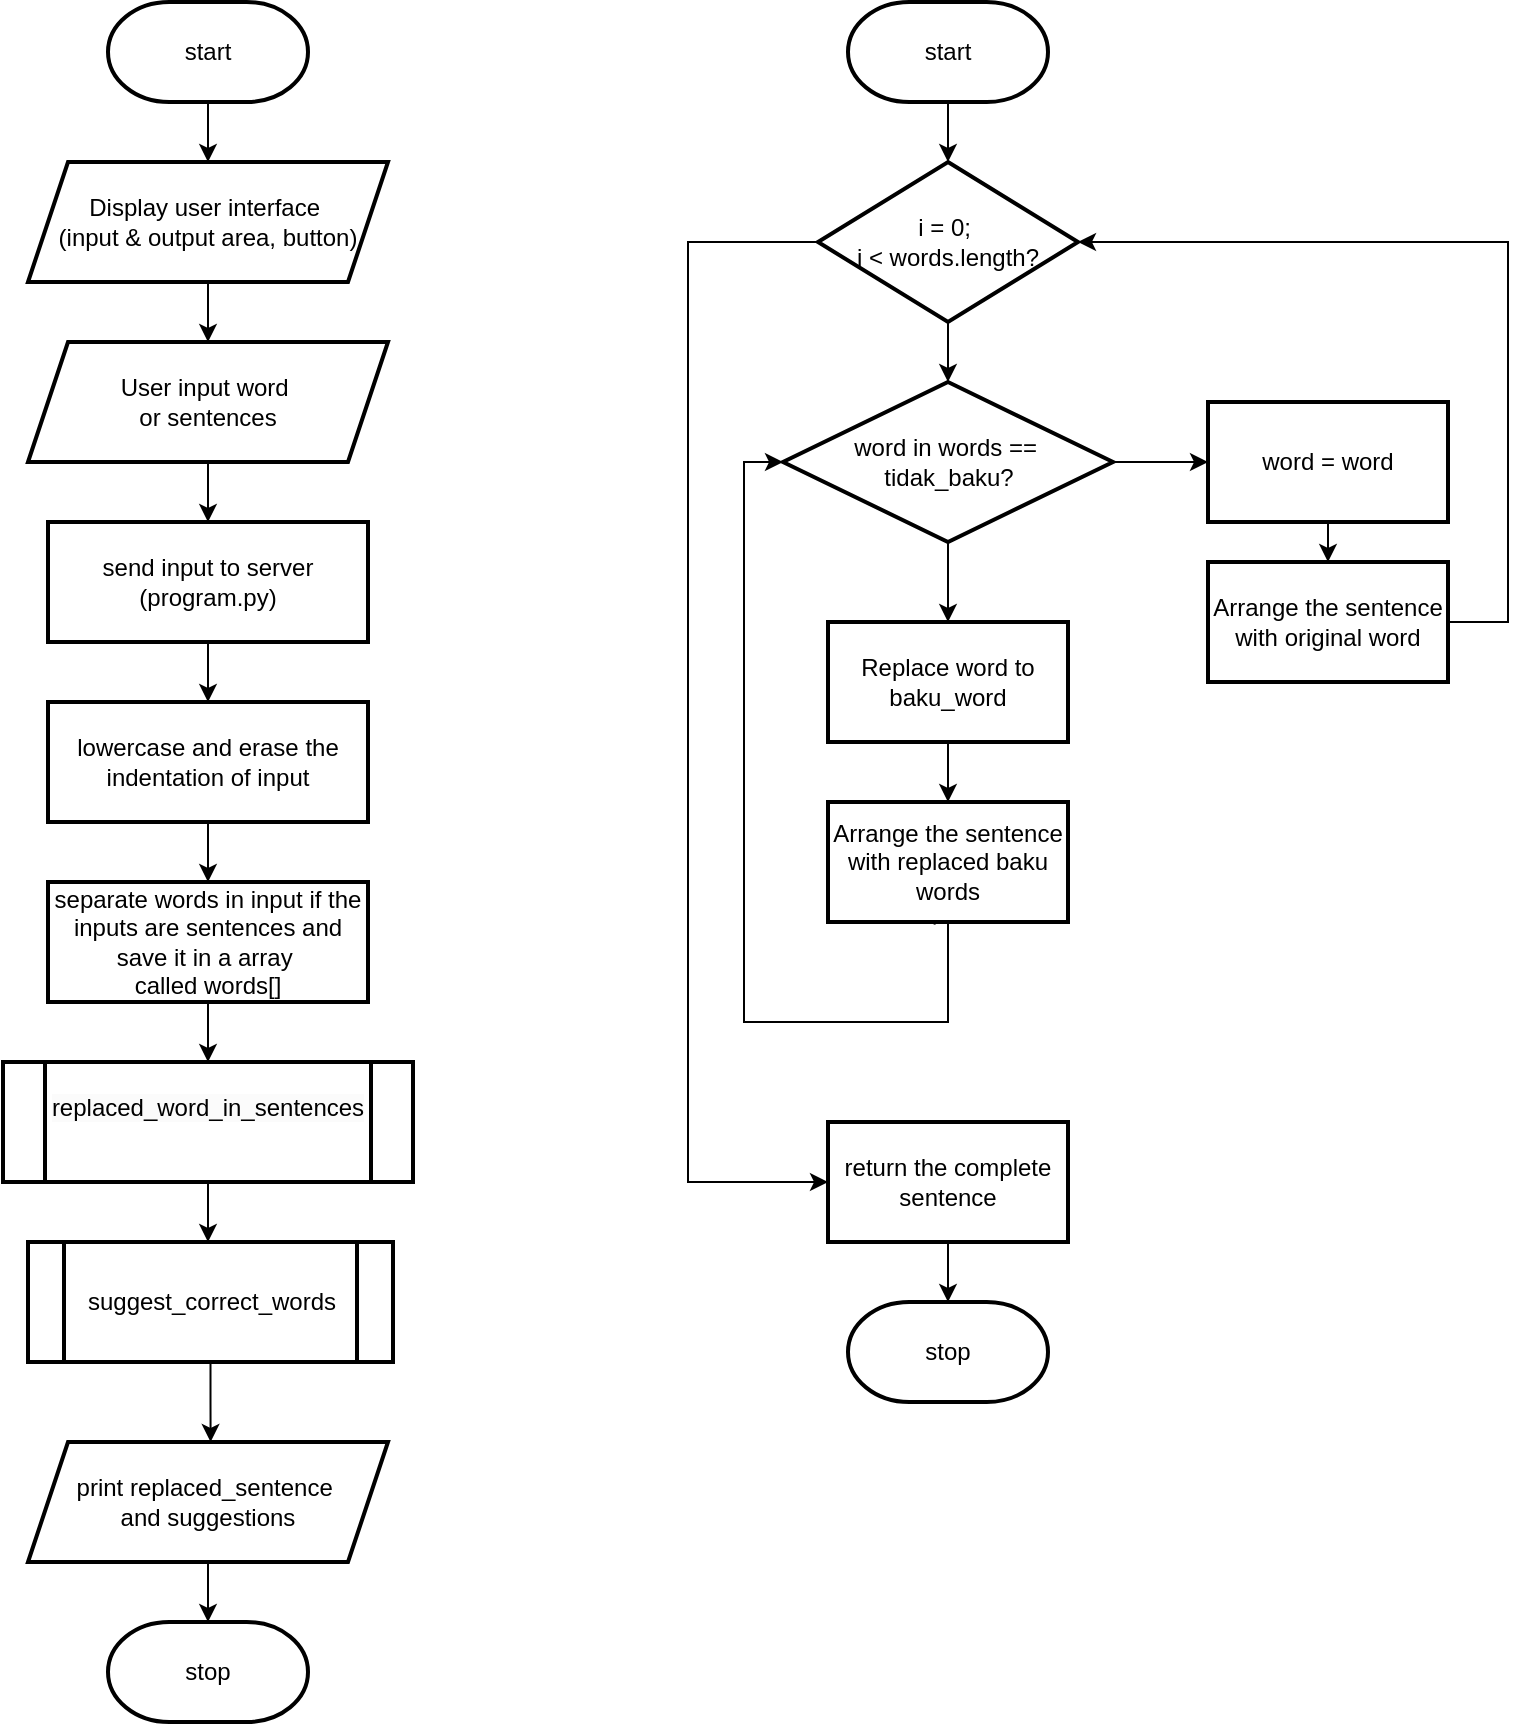 <mxfile version="24.2.1" type="github">
  <diagram name="Page-1" id="gPnPxGPBOq06z64sH9ZT">
    <mxGraphModel dx="934" dy="525" grid="1" gridSize="10" guides="1" tooltips="1" connect="1" arrows="1" fold="1" page="1" pageScale="1" pageWidth="850" pageHeight="1100" math="0" shadow="0">
      <root>
        <mxCell id="0" />
        <mxCell id="1" parent="0" />
        <mxCell id="5K_x0z57HTdzbEpRqYX4-5" value="" style="edgeStyle=orthogonalEdgeStyle;rounded=0;orthogonalLoop=1;jettySize=auto;html=1;" edge="1" parent="1" source="5K_x0z57HTdzbEpRqYX4-1" target="5K_x0z57HTdzbEpRqYX4-4">
          <mxGeometry relative="1" as="geometry" />
        </mxCell>
        <mxCell id="5K_x0z57HTdzbEpRqYX4-1" value="start" style="strokeWidth=2;html=1;shape=mxgraph.flowchart.terminator;whiteSpace=wrap;" vertex="1" parent="1">
          <mxGeometry x="150" y="60" width="100" height="50" as="geometry" />
        </mxCell>
        <mxCell id="5K_x0z57HTdzbEpRqYX4-7" value="" style="edgeStyle=orthogonalEdgeStyle;rounded=0;orthogonalLoop=1;jettySize=auto;html=1;" edge="1" parent="1" source="5K_x0z57HTdzbEpRqYX4-4" target="5K_x0z57HTdzbEpRqYX4-6">
          <mxGeometry relative="1" as="geometry" />
        </mxCell>
        <mxCell id="5K_x0z57HTdzbEpRqYX4-4" value="Display user interface&amp;nbsp;&lt;div&gt;(input &amp;amp; output area, button)&lt;/div&gt;" style="shape=parallelogram;perimeter=parallelogramPerimeter;whiteSpace=wrap;html=1;fixedSize=1;strokeWidth=2;" vertex="1" parent="1">
          <mxGeometry x="110" y="140" width="180" height="60" as="geometry" />
        </mxCell>
        <mxCell id="5K_x0z57HTdzbEpRqYX4-9" value="" style="edgeStyle=orthogonalEdgeStyle;rounded=0;orthogonalLoop=1;jettySize=auto;html=1;" edge="1" parent="1" source="5K_x0z57HTdzbEpRqYX4-6" target="5K_x0z57HTdzbEpRqYX4-8">
          <mxGeometry relative="1" as="geometry" />
        </mxCell>
        <mxCell id="5K_x0z57HTdzbEpRqYX4-6" value="User input word&amp;nbsp;&lt;div&gt;or sentences&lt;/div&gt;" style="shape=parallelogram;perimeter=parallelogramPerimeter;whiteSpace=wrap;html=1;fixedSize=1;strokeWidth=2;" vertex="1" parent="1">
          <mxGeometry x="110" y="230" width="180" height="60" as="geometry" />
        </mxCell>
        <mxCell id="5K_x0z57HTdzbEpRqYX4-13" value="" style="edgeStyle=orthogonalEdgeStyle;rounded=0;orthogonalLoop=1;jettySize=auto;html=1;" edge="1" parent="1" source="5K_x0z57HTdzbEpRqYX4-8" target="5K_x0z57HTdzbEpRqYX4-12">
          <mxGeometry relative="1" as="geometry" />
        </mxCell>
        <mxCell id="5K_x0z57HTdzbEpRqYX4-8" value="send input to server (program.py)" style="whiteSpace=wrap;html=1;strokeWidth=2;" vertex="1" parent="1">
          <mxGeometry x="120" y="320" width="160" height="60" as="geometry" />
        </mxCell>
        <mxCell id="5K_x0z57HTdzbEpRqYX4-15" value="" style="edgeStyle=orthogonalEdgeStyle;rounded=0;orthogonalLoop=1;jettySize=auto;html=1;" edge="1" parent="1" source="5K_x0z57HTdzbEpRqYX4-18">
          <mxGeometry relative="1" as="geometry">
            <mxPoint x="200" y="590" as="targetPoint" />
          </mxGeometry>
        </mxCell>
        <mxCell id="5K_x0z57HTdzbEpRqYX4-12" value="lowercase and erase the indentation of input" style="whiteSpace=wrap;html=1;strokeWidth=2;" vertex="1" parent="1">
          <mxGeometry x="120" y="410" width="160" height="60" as="geometry" />
        </mxCell>
        <mxCell id="5K_x0z57HTdzbEpRqYX4-17" value="" style="edgeStyle=orthogonalEdgeStyle;rounded=0;orthogonalLoop=1;jettySize=auto;html=1;" edge="1" parent="1">
          <mxGeometry relative="1" as="geometry">
            <mxPoint x="200" y="650" as="sourcePoint" />
            <mxPoint x="200" y="680" as="targetPoint" />
          </mxGeometry>
        </mxCell>
        <mxCell id="5K_x0z57HTdzbEpRqYX4-19" value="" style="edgeStyle=orthogonalEdgeStyle;rounded=0;orthogonalLoop=1;jettySize=auto;html=1;" edge="1" parent="1" source="5K_x0z57HTdzbEpRqYX4-12" target="5K_x0z57HTdzbEpRqYX4-18">
          <mxGeometry relative="1" as="geometry">
            <mxPoint x="200" y="470" as="sourcePoint" />
            <mxPoint x="200" y="560" as="targetPoint" />
          </mxGeometry>
        </mxCell>
        <mxCell id="5K_x0z57HTdzbEpRqYX4-18" value="separate words in input if the inputs are sentences and save it in a array&amp;nbsp;&lt;div&gt;called words[]&lt;/div&gt;" style="whiteSpace=wrap;html=1;strokeWidth=2;" vertex="1" parent="1">
          <mxGeometry x="120" y="500" width="160" height="60" as="geometry" />
        </mxCell>
        <mxCell id="5K_x0z57HTdzbEpRqYX4-31" value="&#xa;&lt;span style=&quot;color: rgb(0, 0, 0); font-family: Helvetica; font-size: 12px; font-style: normal; font-variant-ligatures: normal; font-variant-caps: normal; font-weight: 400; letter-spacing: normal; orphans: 2; text-align: center; text-indent: 0px; text-transform: none; widows: 2; word-spacing: 0px; -webkit-text-stroke-width: 0px; white-space: normal; background-color: rgb(251, 251, 251); text-decoration-thickness: initial; text-decoration-style: initial; text-decoration-color: initial; display: inline !important; float: none;&quot;&gt;replaced_word_in_sentences&lt;/span&gt;&#xa;&#xa;" style="shape=process;whiteSpace=wrap;html=1;backgroundOutline=1;strokeWidth=2;" vertex="1" parent="1">
          <mxGeometry x="97.5" y="590" width="205" height="60" as="geometry" />
        </mxCell>
        <mxCell id="5K_x0z57HTdzbEpRqYX4-42" style="edgeStyle=orthogonalEdgeStyle;rounded=0;orthogonalLoop=1;jettySize=auto;html=1;entryX=0.5;entryY=0;entryDx=0;entryDy=0;" edge="1" parent="1" source="5K_x0z57HTdzbEpRqYX4-32" target="5K_x0z57HTdzbEpRqYX4-34">
          <mxGeometry relative="1" as="geometry" />
        </mxCell>
        <mxCell id="5K_x0z57HTdzbEpRqYX4-32" value="start" style="strokeWidth=2;html=1;shape=mxgraph.flowchart.terminator;whiteSpace=wrap;" vertex="1" parent="1">
          <mxGeometry x="520" y="60" width="100" height="50" as="geometry" />
        </mxCell>
        <mxCell id="5K_x0z57HTdzbEpRqYX4-33" value="" style="edgeStyle=orthogonalEdgeStyle;rounded=0;orthogonalLoop=1;jettySize=auto;html=1;" edge="1" parent="1" source="5K_x0z57HTdzbEpRqYX4-34" target="5K_x0z57HTdzbEpRqYX4-36">
          <mxGeometry relative="1" as="geometry" />
        </mxCell>
        <mxCell id="5K_x0z57HTdzbEpRqYX4-34" value="i = 0;&amp;nbsp;&lt;div&gt;i &amp;lt; words.length?&lt;/div&gt;" style="rhombus;whiteSpace=wrap;html=1;strokeWidth=2;" vertex="1" parent="1">
          <mxGeometry x="505" y="140" width="130" height="80" as="geometry" />
        </mxCell>
        <mxCell id="5K_x0z57HTdzbEpRqYX4-35" value="" style="edgeStyle=orthogonalEdgeStyle;rounded=0;orthogonalLoop=1;jettySize=auto;html=1;" edge="1" parent="1" source="5K_x0z57HTdzbEpRqYX4-36" target="5K_x0z57HTdzbEpRqYX4-38">
          <mxGeometry relative="1" as="geometry" />
        </mxCell>
        <mxCell id="5K_x0z57HTdzbEpRqYX4-57" style="edgeStyle=orthogonalEdgeStyle;rounded=0;orthogonalLoop=1;jettySize=auto;html=1;entryX=0;entryY=0.5;entryDx=0;entryDy=0;exitX=0;exitY=0.5;exitDx=0;exitDy=0;" edge="1" parent="1" source="5K_x0z57HTdzbEpRqYX4-34" target="5K_x0z57HTdzbEpRqYX4-52">
          <mxGeometry relative="1" as="geometry">
            <mxPoint x="490" y="190" as="sourcePoint" />
            <Array as="points">
              <mxPoint x="440" y="180" />
              <mxPoint x="440" y="650" />
            </Array>
          </mxGeometry>
        </mxCell>
        <mxCell id="5K_x0z57HTdzbEpRqYX4-61" value="" style="edgeStyle=orthogonalEdgeStyle;rounded=0;orthogonalLoop=1;jettySize=auto;html=1;" edge="1" parent="1" source="5K_x0z57HTdzbEpRqYX4-36" target="5K_x0z57HTdzbEpRqYX4-60">
          <mxGeometry relative="1" as="geometry" />
        </mxCell>
        <mxCell id="5K_x0z57HTdzbEpRqYX4-36" value="word in words ==&amp;nbsp;&lt;div&gt;tidak_baku?&lt;/div&gt;" style="rhombus;whiteSpace=wrap;html=1;strokeWidth=2;" vertex="1" parent="1">
          <mxGeometry x="487.5" y="250" width="165" height="80" as="geometry" />
        </mxCell>
        <mxCell id="5K_x0z57HTdzbEpRqYX4-37" value="" style="edgeStyle=orthogonalEdgeStyle;rounded=0;orthogonalLoop=1;jettySize=auto;html=1;" edge="1" parent="1" source="5K_x0z57HTdzbEpRqYX4-38" target="5K_x0z57HTdzbEpRqYX4-40">
          <mxGeometry relative="1" as="geometry" />
        </mxCell>
        <mxCell id="5K_x0z57HTdzbEpRqYX4-38" value="Replace word to baku_word" style="whiteSpace=wrap;html=1;strokeWidth=2;" vertex="1" parent="1">
          <mxGeometry x="510" y="370" width="120" height="60" as="geometry" />
        </mxCell>
        <mxCell id="5K_x0z57HTdzbEpRqYX4-40" value="Arrange the sentence with replaced baku words" style="whiteSpace=wrap;html=1;strokeWidth=2;" vertex="1" parent="1">
          <mxGeometry x="510" y="460" width="120" height="60" as="geometry" />
        </mxCell>
        <mxCell id="5K_x0z57HTdzbEpRqYX4-58" style="edgeStyle=orthogonalEdgeStyle;rounded=0;orthogonalLoop=1;jettySize=auto;html=1;entryX=0;entryY=0.5;entryDx=0;entryDy=0;exitX=0.444;exitY=1.022;exitDx=0;exitDy=0;exitPerimeter=0;" edge="1" parent="1" source="5K_x0z57HTdzbEpRqYX4-40" target="5K_x0z57HTdzbEpRqYX4-36">
          <mxGeometry relative="1" as="geometry">
            <mxPoint x="510" y="570" as="sourcePoint" />
            <Array as="points">
              <mxPoint x="563" y="520" />
              <mxPoint x="570" y="520" />
              <mxPoint x="570" y="570" />
              <mxPoint x="468" y="570" />
              <mxPoint x="468" y="290" />
            </Array>
          </mxGeometry>
        </mxCell>
        <mxCell id="5K_x0z57HTdzbEpRqYX4-48" value="" style="edgeStyle=orthogonalEdgeStyle;rounded=0;orthogonalLoop=1;jettySize=auto;html=1;" edge="1" parent="1" source="5K_x0z57HTdzbEpRqYX4-46">
          <mxGeometry relative="1" as="geometry">
            <mxPoint x="201.3" y="780" as="targetPoint" />
          </mxGeometry>
        </mxCell>
        <mxCell id="5K_x0z57HTdzbEpRqYX4-46" value="suggest_correct_words" style="shape=process;whiteSpace=wrap;html=1;backgroundOutline=1;strokeWidth=2;" vertex="1" parent="1">
          <mxGeometry x="110" y="680" width="182.5" height="60" as="geometry" />
        </mxCell>
        <mxCell id="5K_x0z57HTdzbEpRqYX4-51" value="" style="edgeStyle=orthogonalEdgeStyle;rounded=0;orthogonalLoop=1;jettySize=auto;html=1;" edge="1" parent="1" source="5K_x0z57HTdzbEpRqYX4-49" target="5K_x0z57HTdzbEpRqYX4-50">
          <mxGeometry relative="1" as="geometry" />
        </mxCell>
        <mxCell id="5K_x0z57HTdzbEpRqYX4-49" value="print replaced_sentence&amp;nbsp;&lt;div&gt;and suggestions&lt;/div&gt;" style="shape=parallelogram;perimeter=parallelogramPerimeter;whiteSpace=wrap;html=1;fixedSize=1;strokeWidth=2;" vertex="1" parent="1">
          <mxGeometry x="110" y="780" width="180" height="60" as="geometry" />
        </mxCell>
        <mxCell id="5K_x0z57HTdzbEpRqYX4-50" value="stop" style="strokeWidth=2;html=1;shape=mxgraph.flowchart.terminator;whiteSpace=wrap;" vertex="1" parent="1">
          <mxGeometry x="150" y="870" width="100" height="50" as="geometry" />
        </mxCell>
        <mxCell id="5K_x0z57HTdzbEpRqYX4-55" value="" style="edgeStyle=orthogonalEdgeStyle;rounded=0;orthogonalLoop=1;jettySize=auto;html=1;" edge="1" parent="1" source="5K_x0z57HTdzbEpRqYX4-52" target="5K_x0z57HTdzbEpRqYX4-54">
          <mxGeometry relative="1" as="geometry" />
        </mxCell>
        <mxCell id="5K_x0z57HTdzbEpRqYX4-52" value="return the complete sentence" style="whiteSpace=wrap;html=1;strokeWidth=2;" vertex="1" parent="1">
          <mxGeometry x="510" y="620" width="120" height="60" as="geometry" />
        </mxCell>
        <mxCell id="5K_x0z57HTdzbEpRqYX4-54" value="stop" style="strokeWidth=2;html=1;shape=mxgraph.flowchart.terminator;whiteSpace=wrap;" vertex="1" parent="1">
          <mxGeometry x="520" y="710" width="100" height="50" as="geometry" />
        </mxCell>
        <mxCell id="5K_x0z57HTdzbEpRqYX4-64" value="" style="edgeStyle=orthogonalEdgeStyle;rounded=0;orthogonalLoop=1;jettySize=auto;html=1;" edge="1" parent="1" source="5K_x0z57HTdzbEpRqYX4-60" target="5K_x0z57HTdzbEpRqYX4-63">
          <mxGeometry relative="1" as="geometry" />
        </mxCell>
        <mxCell id="5K_x0z57HTdzbEpRqYX4-60" value="word = word" style="whiteSpace=wrap;html=1;strokeWidth=2;" vertex="1" parent="1">
          <mxGeometry x="700" y="260" width="120" height="60" as="geometry" />
        </mxCell>
        <mxCell id="5K_x0z57HTdzbEpRqYX4-65" style="edgeStyle=orthogonalEdgeStyle;rounded=0;orthogonalLoop=1;jettySize=auto;html=1;entryX=1;entryY=0.5;entryDx=0;entryDy=0;" edge="1" parent="1" source="5K_x0z57HTdzbEpRqYX4-63" target="5K_x0z57HTdzbEpRqYX4-34">
          <mxGeometry relative="1" as="geometry">
            <Array as="points">
              <mxPoint x="850" y="370" />
              <mxPoint x="850" y="180" />
            </Array>
          </mxGeometry>
        </mxCell>
        <mxCell id="5K_x0z57HTdzbEpRqYX4-63" value="Arrange the sentence with original word" style="whiteSpace=wrap;html=1;strokeWidth=2;" vertex="1" parent="1">
          <mxGeometry x="700" y="340" width="120" height="60" as="geometry" />
        </mxCell>
      </root>
    </mxGraphModel>
  </diagram>
</mxfile>
